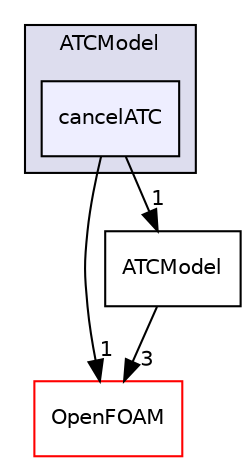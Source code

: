digraph "src/optimisation/adjointOptimisation/adjoint/ATCModel/cancelATC" {
  bgcolor=transparent;
  compound=true
  node [ fontsize="10", fontname="Helvetica"];
  edge [ labelfontsize="10", labelfontname="Helvetica"];
  subgraph clusterdir_6019e2ba756911614deb7d1618097af1 {
    graph [ bgcolor="#ddddee", pencolor="black", label="ATCModel" fontname="Helvetica", fontsize="10", URL="dir_6019e2ba756911614deb7d1618097af1.html"]
  dir_27bf431655fcc08180bf27737f85ff1c [shape=box, label="cancelATC", style="filled", fillcolor="#eeeeff", pencolor="black", URL="dir_27bf431655fcc08180bf27737f85ff1c.html"];
  }
  dir_c5473ff19b20e6ec4dfe5c310b3778a8 [shape=box label="OpenFOAM" color="red" URL="dir_c5473ff19b20e6ec4dfe5c310b3778a8.html"];
  dir_cad2b8b015c5de74181d301f75c53494 [shape=box label="ATCModel" URL="dir_cad2b8b015c5de74181d301f75c53494.html"];
  dir_27bf431655fcc08180bf27737f85ff1c->dir_c5473ff19b20e6ec4dfe5c310b3778a8 [headlabel="1", labeldistance=1.5 headhref="dir_002789_002151.html"];
  dir_27bf431655fcc08180bf27737f85ff1c->dir_cad2b8b015c5de74181d301f75c53494 [headlabel="1", labeldistance=1.5 headhref="dir_002789_002786.html"];
  dir_cad2b8b015c5de74181d301f75c53494->dir_c5473ff19b20e6ec4dfe5c310b3778a8 [headlabel="3", labeldistance=1.5 headhref="dir_002786_002151.html"];
}
